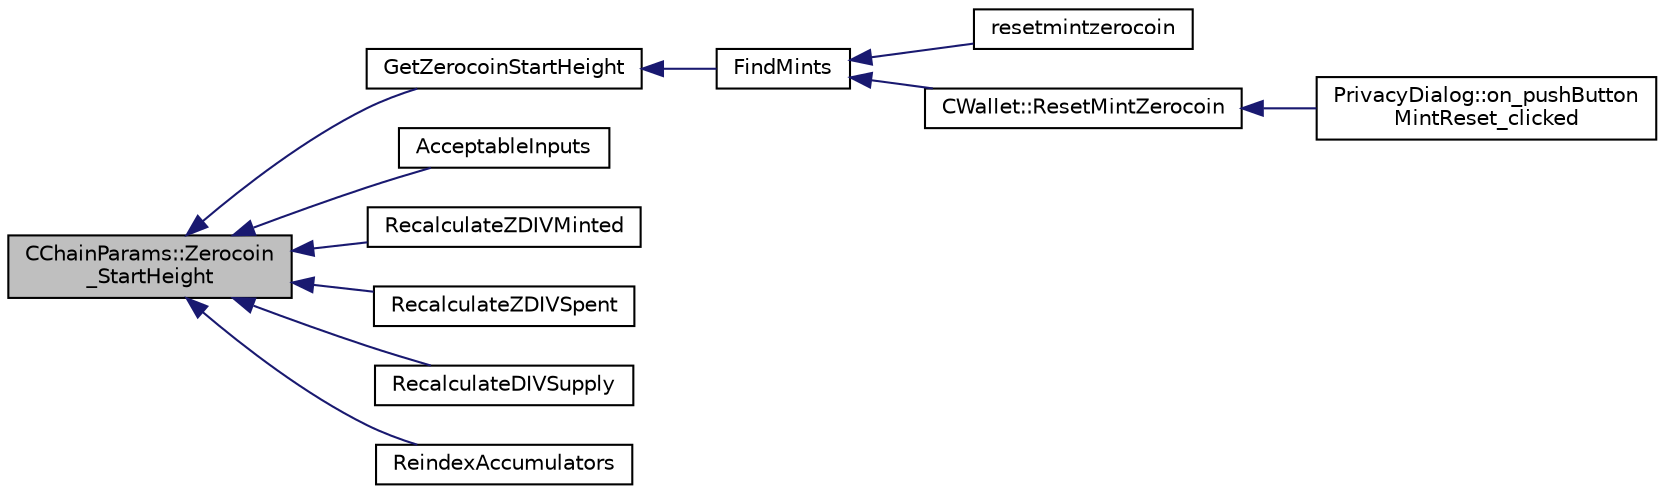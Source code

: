 digraph "CChainParams::Zerocoin_StartHeight"
{
  edge [fontname="Helvetica",fontsize="10",labelfontname="Helvetica",labelfontsize="10"];
  node [fontname="Helvetica",fontsize="10",shape=record];
  rankdir="LR";
  Node294 [label="CChainParams::Zerocoin\l_StartHeight",height=0.2,width=0.4,color="black", fillcolor="grey75", style="filled", fontcolor="black"];
  Node294 -> Node295 [dir="back",color="midnightblue",fontsize="10",style="solid",fontname="Helvetica"];
  Node295 [label="GetZerocoinStartHeight",height=0.2,width=0.4,color="black", fillcolor="white", style="filled",URL="$main_8h.html#a752811decc5be9015277ec367788a58c"];
  Node295 -> Node296 [dir="back",color="midnightblue",fontsize="10",style="solid",fontname="Helvetica"];
  Node296 [label="FindMints",height=0.2,width=0.4,color="black", fillcolor="white", style="filled",URL="$main_8h.html#a5bdf923beb5f3417fd033c28216b6acb"];
  Node296 -> Node297 [dir="back",color="midnightblue",fontsize="10",style="solid",fontname="Helvetica"];
  Node297 [label="resetmintzerocoin",height=0.2,width=0.4,color="black", fillcolor="white", style="filled",URL="$rpcwallet_8cpp.html#a9336d9bdaa3e1ebb98fb2cc6fdef1d9b"];
  Node296 -> Node298 [dir="back",color="midnightblue",fontsize="10",style="solid",fontname="Helvetica"];
  Node298 [label="CWallet::ResetMintZerocoin",height=0.2,width=0.4,color="black", fillcolor="white", style="filled",URL="$class_c_wallet.html#a48b81fb27683fe4693a7385909dcd391"];
  Node298 -> Node299 [dir="back",color="midnightblue",fontsize="10",style="solid",fontname="Helvetica"];
  Node299 [label="PrivacyDialog::on_pushButton\lMintReset_clicked",height=0.2,width=0.4,color="black", fillcolor="white", style="filled",URL="$class_privacy_dialog.html#a1a50924516087ce5810b2b2831567a31"];
  Node294 -> Node300 [dir="back",color="midnightblue",fontsize="10",style="solid",fontname="Helvetica"];
  Node300 [label="AcceptableInputs",height=0.2,width=0.4,color="black", fillcolor="white", style="filled",URL="$main_8h.html#a66051be1f9a7f9c51d8eebe9574263c2"];
  Node294 -> Node301 [dir="back",color="midnightblue",fontsize="10",style="solid",fontname="Helvetica"];
  Node301 [label="RecalculateZDIVMinted",height=0.2,width=0.4,color="black", fillcolor="white", style="filled",URL="$main_8h.html#a4143f85b263bcd3fc3915dbc19009495"];
  Node294 -> Node302 [dir="back",color="midnightblue",fontsize="10",style="solid",fontname="Helvetica"];
  Node302 [label="RecalculateZDIVSpent",height=0.2,width=0.4,color="black", fillcolor="white", style="filled",URL="$main_8h.html#a161774bfe6fd9f0422f56db71f98071b"];
  Node294 -> Node303 [dir="back",color="midnightblue",fontsize="10",style="solid",fontname="Helvetica"];
  Node303 [label="RecalculateDIVSupply",height=0.2,width=0.4,color="black", fillcolor="white", style="filled",URL="$main_8h.html#aebdec7b14f50bbafc5aafe72f08c716d"];
  Node294 -> Node304 [dir="back",color="midnightblue",fontsize="10",style="solid",fontname="Helvetica"];
  Node304 [label="ReindexAccumulators",height=0.2,width=0.4,color="black", fillcolor="white", style="filled",URL="$main_8h.html#a4a74b45eb12b8c115906e305e109c5d9"];
}
